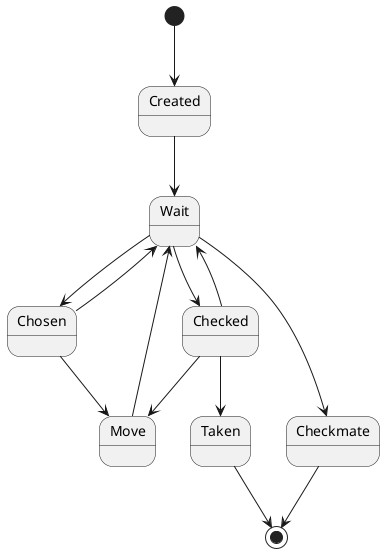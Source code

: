 @startuml King
[*] --> Created
Created --> Wait
Wait --> Chosen
Chosen --> Move
Chosen --> Wait
Move --> Wait
Wait --> Checked
Checked --> Move
Checked --> Wait
Checked --> Taken
Wait --> Checkmate
Checkmate --> [*]
Taken --> [*]
@enduml
